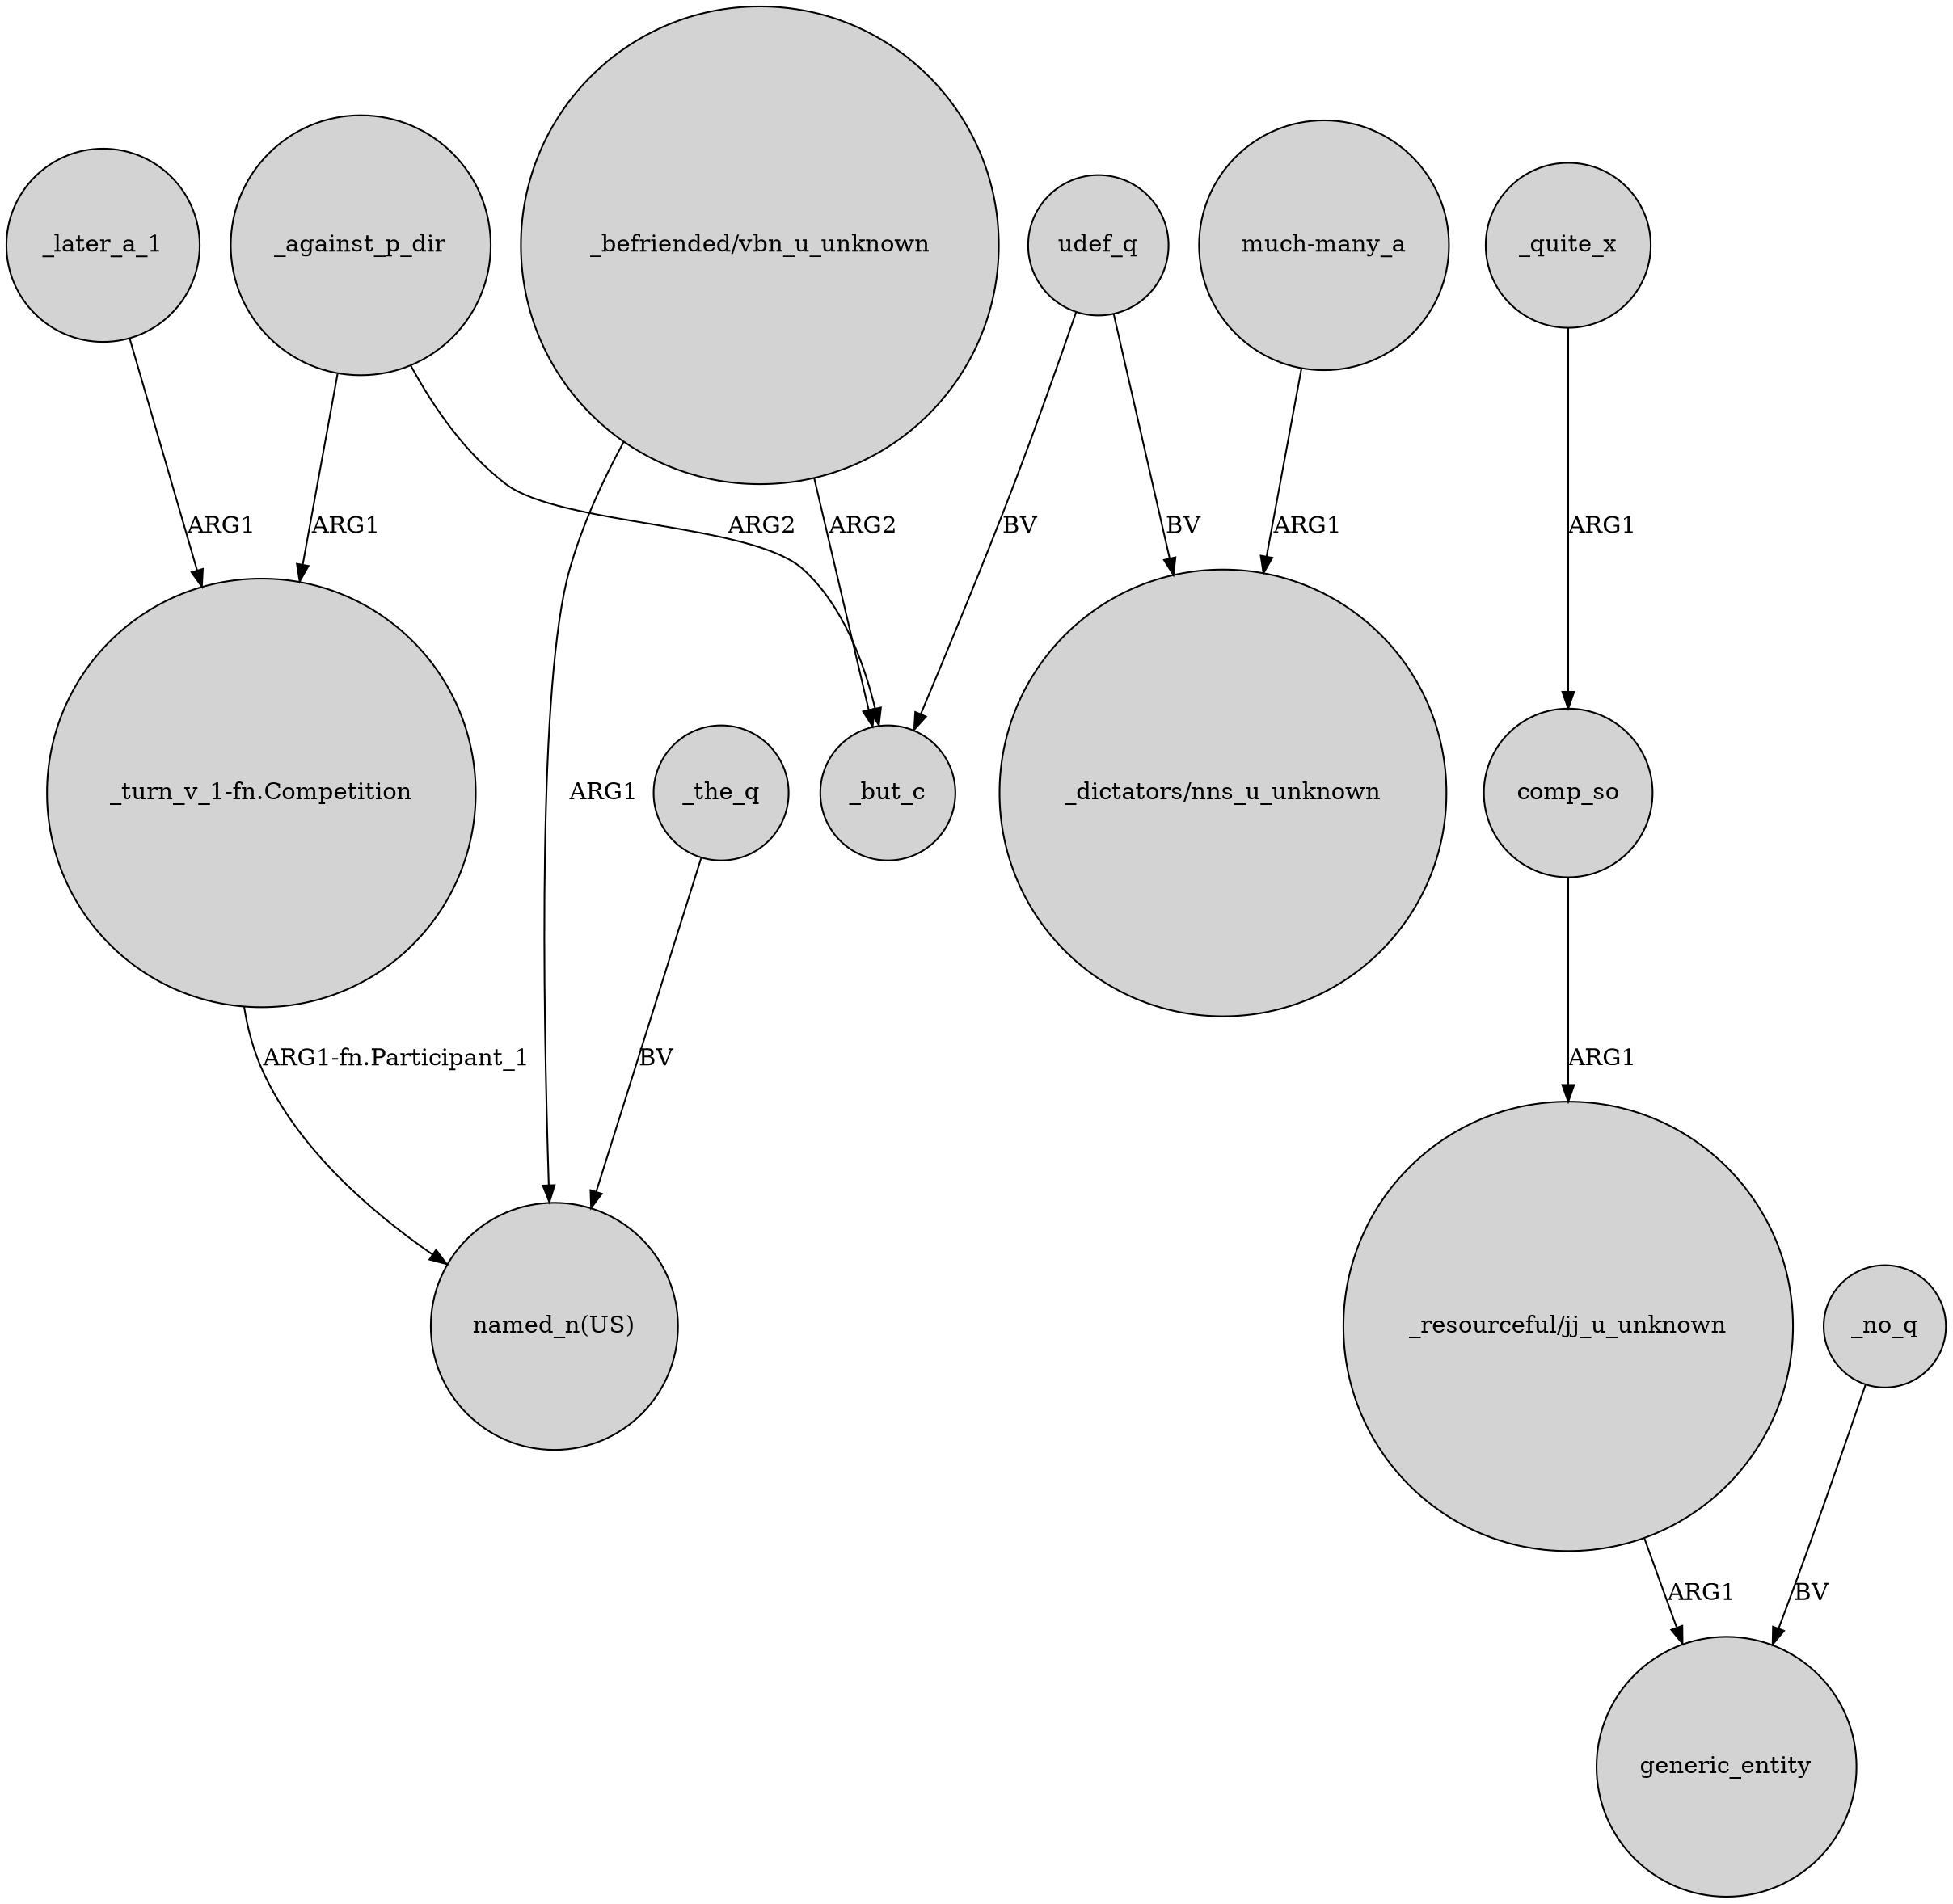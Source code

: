 digraph {
	node [shape=circle style=filled]
	"_turn_v_1-fn.Competition" -> "named_n(US)" [label="ARG1-fn.Participant_1"]
	_quite_x -> comp_so [label=ARG1]
	"_resourceful/jj_u_unknown" -> generic_entity [label=ARG1]
	_no_q -> generic_entity [label=BV]
	"_befriended/vbn_u_unknown" -> _but_c [label=ARG2]
	comp_so -> "_resourceful/jj_u_unknown" [label=ARG1]
	_against_p_dir -> "_turn_v_1-fn.Competition" [label=ARG1]
	_against_p_dir -> _but_c [label=ARG2]
	_the_q -> "named_n(US)" [label=BV]
	_later_a_1 -> "_turn_v_1-fn.Competition" [label=ARG1]
	"much-many_a" -> "_dictators/nns_u_unknown" [label=ARG1]
	udef_q -> "_dictators/nns_u_unknown" [label=BV]
	udef_q -> _but_c [label=BV]
	"_befriended/vbn_u_unknown" -> "named_n(US)" [label=ARG1]
}
